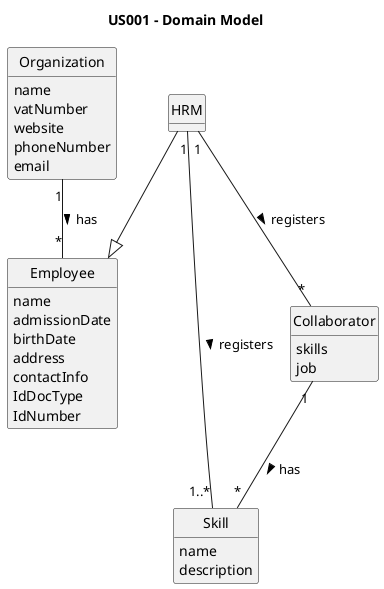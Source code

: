 @startuml
skinparam monochrome true
skinparam packageStyle rectangle
skinparam shadowing false

'left to right direction

skinparam classAttributeIconSize 0

hide circle
hide methods

title US001 - Domain Model

class Organization {
    name
    vatNumber
    website
    phoneNumber
    email
}

class Employee {
    name
    admissionDate
    birthDate
    address
    contactInfo
    IdDocType
    IdNumber
}

class HRM{

}

class Skill{
    name
    description
}

class Collaborator{
    skills
    job
}



Organization "1" -- "*" Employee : "has >"
HRM --|> Employee
HRM "1" -- "*" Collaborator : "registers >"
HRM "1" -- "1..*" Skill : "registers >"
Collaborator "1" -- "*" Skill : "has >"

@enduml